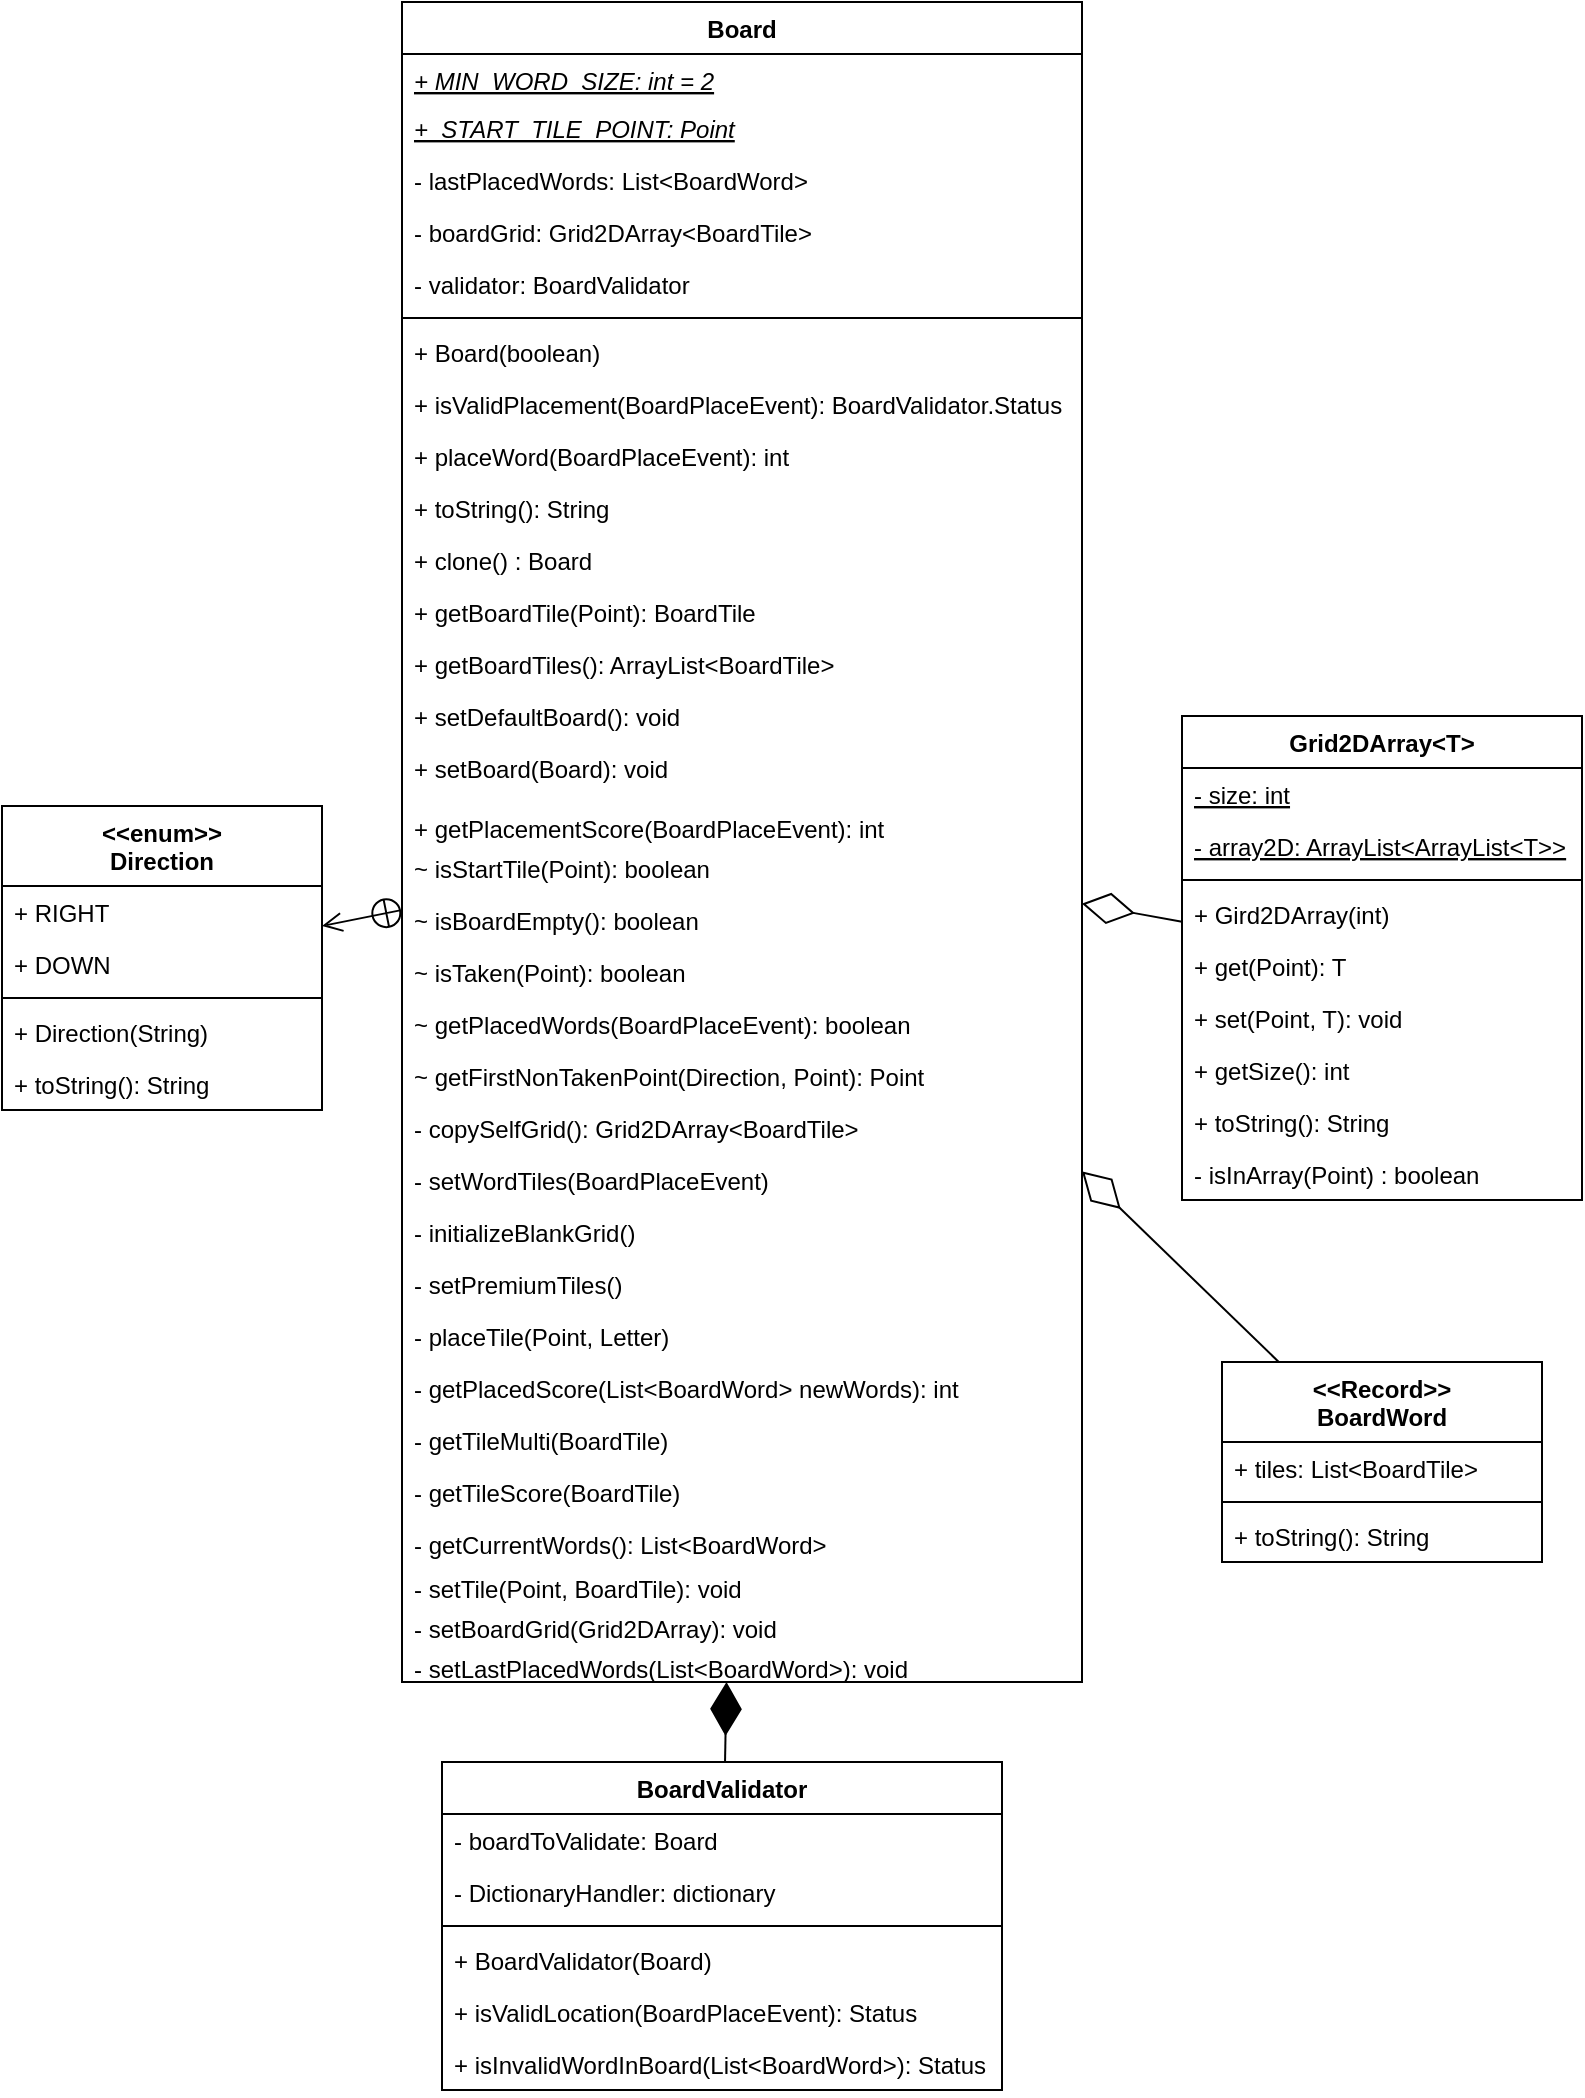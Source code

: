 <mxfile version="15.5.4" type="embed" pages="3"><diagram id="7SQBeg8-NmMNRBUi52EG" name="Board"><mxGraphModel dx="950" dy="1804" grid="1" gridSize="10" guides="1" tooltips="1" connect="1" arrows="1" fold="1" page="1" pageScale="1" pageWidth="850" pageHeight="1100" math="0" shadow="0"><root><mxCell id="0"/><mxCell id="1" parent="0"/><mxCell id="3GtVR0VW-QDkIM4Xzwnb-1" value="Board" style="swimlane;fontStyle=1;align=center;verticalAlign=top;childLayout=stackLayout;horizontal=1;startSize=26;horizontalStack=0;resizeParent=1;resizeParentMax=0;resizeLast=0;collapsible=1;marginBottom=0;" parent="1" vertex="1"><mxGeometry x="220" y="-70" width="340" height="840" as="geometry"/></mxCell><mxCell id="3GtVR0VW-QDkIM4Xzwnb-2" value="+ MIN_WORD_SIZE: int = 2" style="text;strokeColor=none;fillColor=none;align=left;verticalAlign=top;spacingLeft=4;spacingRight=4;overflow=hidden;rotatable=0;points=[[0,0.5],[1,0.5]];portConstraint=eastwest;fontStyle=6" parent="3GtVR0VW-QDkIM4Xzwnb-1" vertex="1"><mxGeometry y="26" width="340" height="24" as="geometry"/></mxCell><mxCell id="3GtVR0VW-QDkIM4Xzwnb-3" value="+  START_TILE_POINT: Point" style="text;strokeColor=none;fillColor=none;align=left;verticalAlign=top;spacingLeft=4;spacingRight=4;overflow=hidden;rotatable=0;points=[[0,0.5],[1,0.5]];portConstraint=eastwest;fontStyle=6" parent="3GtVR0VW-QDkIM4Xzwnb-1" vertex="1"><mxGeometry y="50" width="340" height="26" as="geometry"/></mxCell><mxCell id="pVLUgfRsohdtI-eY0-8A-12" value="- lastPlacedWords: List&lt;BoardWord&gt;" style="text;strokeColor=none;fillColor=none;align=left;verticalAlign=top;spacingLeft=4;spacingRight=4;overflow=hidden;rotatable=0;points=[[0,0.5],[1,0.5]];portConstraint=eastwest;" parent="3GtVR0VW-QDkIM4Xzwnb-1" vertex="1"><mxGeometry y="76" width="340" height="26" as="geometry"/></mxCell><mxCell id="pVLUgfRsohdtI-eY0-8A-14" value="- boardGrid: Grid2DArray&lt;BoardTile&gt; " style="text;strokeColor=none;fillColor=none;align=left;verticalAlign=top;spacingLeft=4;spacingRight=4;overflow=hidden;rotatable=0;points=[[0,0.5],[1,0.5]];portConstraint=eastwest;" parent="3GtVR0VW-QDkIM4Xzwnb-1" vertex="1"><mxGeometry y="102" width="340" height="26" as="geometry"/></mxCell><mxCell id="pVLUgfRsohdtI-eY0-8A-13" value="- validator: BoardValidator" style="text;strokeColor=none;fillColor=none;align=left;verticalAlign=top;spacingLeft=4;spacingRight=4;overflow=hidden;rotatable=0;points=[[0,0.5],[1,0.5]];portConstraint=eastwest;" parent="3GtVR0VW-QDkIM4Xzwnb-1" vertex="1"><mxGeometry y="128" width="340" height="26" as="geometry"/></mxCell><mxCell id="3GtVR0VW-QDkIM4Xzwnb-4" value="" style="line;strokeWidth=1;fillColor=none;align=left;verticalAlign=middle;spacingTop=-1;spacingLeft=3;spacingRight=3;rotatable=0;labelPosition=right;points=[];portConstraint=eastwest;" parent="3GtVR0VW-QDkIM4Xzwnb-1" vertex="1"><mxGeometry y="154" width="340" height="8" as="geometry"/></mxCell><mxCell id="3GtVR0VW-QDkIM4Xzwnb-5" value="+ Board(boolean)" style="text;strokeColor=none;fillColor=none;align=left;verticalAlign=top;spacingLeft=4;spacingRight=4;overflow=hidden;rotatable=0;points=[[0,0.5],[1,0.5]];portConstraint=eastwest;" parent="3GtVR0VW-QDkIM4Xzwnb-1" vertex="1"><mxGeometry y="162" width="340" height="26" as="geometry"/></mxCell><mxCell id="3GtVR0VW-QDkIM4Xzwnb-6" value="+ isValidPlacement(BoardPlaceEvent): BoardValidator.Status" style="text;strokeColor=none;fillColor=none;align=left;verticalAlign=top;spacingLeft=4;spacingRight=4;overflow=hidden;rotatable=0;points=[[0,0.5],[1,0.5]];portConstraint=eastwest;" parent="3GtVR0VW-QDkIM4Xzwnb-1" vertex="1"><mxGeometry y="188" width="340" height="26" as="geometry"/></mxCell><mxCell id="3GtVR0VW-QDkIM4Xzwnb-7" value="+ placeWord(BoardPlaceEvent): int" style="text;strokeColor=none;fillColor=none;align=left;verticalAlign=top;spacingLeft=4;spacingRight=4;overflow=hidden;rotatable=0;points=[[0,0.5],[1,0.5]];portConstraint=eastwest;" parent="3GtVR0VW-QDkIM4Xzwnb-1" vertex="1"><mxGeometry y="214" width="340" height="26" as="geometry"/></mxCell><mxCell id="AjdBSY9YLioFSN2WO----1" value="+ toString(): String" style="text;strokeColor=none;fillColor=none;align=left;verticalAlign=top;spacingLeft=4;spacingRight=4;overflow=hidden;rotatable=0;points=[[0,0.5],[1,0.5]];portConstraint=eastwest;" parent="3GtVR0VW-QDkIM4Xzwnb-1" vertex="1"><mxGeometry y="240" width="340" height="26" as="geometry"/></mxCell><mxCell id="29" value="+ clone() : Board" style="text;strokeColor=none;fillColor=none;align=left;verticalAlign=top;spacingLeft=4;spacingRight=4;overflow=hidden;rotatable=0;points=[[0,0.5],[1,0.5]];portConstraint=eastwest;" parent="3GtVR0VW-QDkIM4Xzwnb-1" vertex="1"><mxGeometry y="266" width="340" height="26" as="geometry"/></mxCell><mxCell id="31" value="+ getBoardTile(Point): BoardTile" style="text;strokeColor=none;fillColor=none;align=left;verticalAlign=top;spacingLeft=4;spacingRight=4;overflow=hidden;rotatable=0;points=[[0,0.5],[1,0.5]];portConstraint=eastwest;" vertex="1" parent="3GtVR0VW-QDkIM4Xzwnb-1"><mxGeometry y="292" width="340" height="26" as="geometry"/></mxCell><mxCell id="pVLUgfRsohdtI-eY0-8A-10" value="+ getBoardTiles(): ArrayList&lt;BoardTile&gt;" style="text;strokeColor=none;fillColor=none;align=left;verticalAlign=top;spacingLeft=4;spacingRight=4;overflow=hidden;rotatable=0;points=[[0,0.5],[1,0.5]];portConstraint=eastwest;" parent="3GtVR0VW-QDkIM4Xzwnb-1" vertex="1"><mxGeometry y="318" width="340" height="26" as="geometry"/></mxCell><mxCell id="32" value="+ setDefaultBoard(): void" style="text;strokeColor=none;fillColor=none;align=left;verticalAlign=top;spacingLeft=4;spacingRight=4;overflow=hidden;rotatable=0;points=[[0,0.5],[1,0.5]];portConstraint=eastwest;" vertex="1" parent="3GtVR0VW-QDkIM4Xzwnb-1"><mxGeometry y="344" width="340" height="26" as="geometry"/></mxCell><mxCell id="pVLUgfRsohdtI-eY0-8A-9" value="+ setBoard(Board): void" style="text;strokeColor=none;fillColor=none;align=left;verticalAlign=top;spacingLeft=4;spacingRight=4;overflow=hidden;rotatable=0;points=[[0,0.5],[1,0.5]];portConstraint=eastwest;" parent="3GtVR0VW-QDkIM4Xzwnb-1" vertex="1"><mxGeometry y="370" width="340" height="30" as="geometry"/></mxCell><mxCell id="34" value="+ getPlacementScore(BoardPlaceEvent): int" style="text;strokeColor=none;fillColor=none;align=left;verticalAlign=top;spacingLeft=4;spacingRight=4;overflow=hidden;rotatable=0;points=[[0,0.5],[1,0.5]];portConstraint=eastwest;" vertex="1" parent="3GtVR0VW-QDkIM4Xzwnb-1"><mxGeometry y="400" width="340" height="20" as="geometry"/></mxCell><mxCell id="sT7uKw7CB1w0icW3DQVC-3" value="~ isStartTile(Point): boolean" style="text;strokeColor=none;fillColor=none;align=left;verticalAlign=top;spacingLeft=4;spacingRight=4;overflow=hidden;rotatable=0;points=[[0,0.5],[1,0.5]];portConstraint=eastwest;" parent="3GtVR0VW-QDkIM4Xzwnb-1" vertex="1"><mxGeometry y="420" width="340" height="26" as="geometry"/></mxCell><mxCell id="sT7uKw7CB1w0icW3DQVC-4" value="~ isBoardEmpty(): boolean" style="text;strokeColor=none;fillColor=none;align=left;verticalAlign=top;spacingLeft=4;spacingRight=4;overflow=hidden;rotatable=0;points=[[0,0.5],[1,0.5]];portConstraint=eastwest;" parent="3GtVR0VW-QDkIM4Xzwnb-1" vertex="1"><mxGeometry y="446" width="340" height="26" as="geometry"/></mxCell><mxCell id="sT7uKw7CB1w0icW3DQVC-5" value="~ isTaken(Point): boolean" style="text;strokeColor=none;fillColor=none;align=left;verticalAlign=top;spacingLeft=4;spacingRight=4;overflow=hidden;rotatable=0;points=[[0,0.5],[1,0.5]];portConstraint=eastwest;" parent="3GtVR0VW-QDkIM4Xzwnb-1" vertex="1"><mxGeometry y="472" width="340" height="26" as="geometry"/></mxCell><mxCell id="sT7uKw7CB1w0icW3DQVC-6" value="~ getPlacedWords(BoardPlaceEvent): boolean" style="text;strokeColor=none;fillColor=none;align=left;verticalAlign=top;spacingLeft=4;spacingRight=4;overflow=hidden;rotatable=0;points=[[0,0.5],[1,0.5]];portConstraint=eastwest;" parent="3GtVR0VW-QDkIM4Xzwnb-1" vertex="1"><mxGeometry y="498" width="340" height="26" as="geometry"/></mxCell><mxCell id="pVLUgfRsohdtI-eY0-8A-1" value="~ getFirstNonTakenPoint(Direction, Point): Point" style="text;strokeColor=none;fillColor=none;align=left;verticalAlign=top;spacingLeft=4;spacingRight=4;overflow=hidden;rotatable=0;points=[[0,0.5],[1,0.5]];portConstraint=eastwest;" parent="3GtVR0VW-QDkIM4Xzwnb-1" vertex="1"><mxGeometry y="524" width="340" height="26" as="geometry"/></mxCell><mxCell id="sT7uKw7CB1w0icW3DQVC-7" value="- copySelfGrid(): Grid2DArray&lt;BoardTile&gt;" style="text;strokeColor=none;fillColor=none;align=left;verticalAlign=top;spacingLeft=4;spacingRight=4;overflow=hidden;rotatable=0;points=[[0,0.5],[1,0.5]];portConstraint=eastwest;" parent="3GtVR0VW-QDkIM4Xzwnb-1" vertex="1"><mxGeometry y="550" width="340" height="26" as="geometry"/></mxCell><mxCell id="pVLUgfRsohdtI-eY0-8A-2" value="- setWordTiles(BoardPlaceEvent)" style="text;strokeColor=none;fillColor=none;align=left;verticalAlign=top;spacingLeft=4;spacingRight=4;overflow=hidden;rotatable=0;points=[[0,0.5],[1,0.5]];portConstraint=eastwest;" parent="3GtVR0VW-QDkIM4Xzwnb-1" vertex="1"><mxGeometry y="576" width="340" height="26" as="geometry"/></mxCell><mxCell id="pVLUgfRsohdtI-eY0-8A-3" value="- initializeBlankGrid()" style="text;strokeColor=none;fillColor=none;align=left;verticalAlign=top;spacingLeft=4;spacingRight=4;overflow=hidden;rotatable=0;points=[[0,0.5],[1,0.5]];portConstraint=eastwest;" parent="3GtVR0VW-QDkIM4Xzwnb-1" vertex="1"><mxGeometry y="602" width="340" height="26" as="geometry"/></mxCell><mxCell id="pVLUgfRsohdtI-eY0-8A-4" value="- setPremiumTiles()" style="text;strokeColor=none;fillColor=none;align=left;verticalAlign=top;spacingLeft=4;spacingRight=4;overflow=hidden;rotatable=0;points=[[0,0.5],[1,0.5]];portConstraint=eastwest;" parent="3GtVR0VW-QDkIM4Xzwnb-1" vertex="1"><mxGeometry y="628" width="340" height="26" as="geometry"/></mxCell><mxCell id="pVLUgfRsohdtI-eY0-8A-5" value="- placeTile(Point, Letter)" style="text;strokeColor=none;fillColor=none;align=left;verticalAlign=top;spacingLeft=4;spacingRight=4;overflow=hidden;rotatable=0;points=[[0,0.5],[1,0.5]];portConstraint=eastwest;" parent="3GtVR0VW-QDkIM4Xzwnb-1" vertex="1"><mxGeometry y="654" width="340" height="26" as="geometry"/></mxCell><mxCell id="pVLUgfRsohdtI-eY0-8A-6" value="- getPlacedScore(List&lt;BoardWord&gt; newWords): int" style="text;strokeColor=none;fillColor=none;align=left;verticalAlign=top;spacingLeft=4;spacingRight=4;overflow=hidden;rotatable=0;points=[[0,0.5],[1,0.5]];portConstraint=eastwest;" parent="3GtVR0VW-QDkIM4Xzwnb-1" vertex="1"><mxGeometry y="680" width="340" height="26" as="geometry"/></mxCell><mxCell id="pVLUgfRsohdtI-eY0-8A-7" value="- getTileMulti(BoardTile)" style="text;strokeColor=none;fillColor=none;align=left;verticalAlign=top;spacingLeft=4;spacingRight=4;overflow=hidden;rotatable=0;points=[[0,0.5],[1,0.5]];portConstraint=eastwest;" parent="3GtVR0VW-QDkIM4Xzwnb-1" vertex="1"><mxGeometry y="706" width="340" height="26" as="geometry"/></mxCell><mxCell id="pVLUgfRsohdtI-eY0-8A-8" value="- getTileScore(BoardTile)" style="text;strokeColor=none;fillColor=none;align=left;verticalAlign=top;spacingLeft=4;spacingRight=4;overflow=hidden;rotatable=0;points=[[0,0.5],[1,0.5]];portConstraint=eastwest;" parent="3GtVR0VW-QDkIM4Xzwnb-1" vertex="1"><mxGeometry y="732" width="340" height="26" as="geometry"/></mxCell><mxCell id="33" value="- getCurrentWords(): List&lt;BoardWord&gt;" style="text;strokeColor=none;fillColor=none;align=left;verticalAlign=top;spacingLeft=4;spacingRight=4;overflow=hidden;rotatable=0;points=[[0,0.5],[1,0.5]];portConstraint=eastwest;" vertex="1" parent="3GtVR0VW-QDkIM4Xzwnb-1"><mxGeometry y="758" width="340" height="22" as="geometry"/></mxCell><mxCell id="35" value="- setTile(Point, BoardTile): void" style="text;strokeColor=none;fillColor=none;align=left;verticalAlign=top;spacingLeft=4;spacingRight=4;overflow=hidden;rotatable=0;points=[[0,0.5],[1,0.5]];portConstraint=eastwest;" vertex="1" parent="3GtVR0VW-QDkIM4Xzwnb-1"><mxGeometry y="780" width="340" height="20" as="geometry"/></mxCell><mxCell id="36" value="- setBoardGrid(Grid2DArray): void" style="text;strokeColor=none;fillColor=none;align=left;verticalAlign=top;spacingLeft=4;spacingRight=4;overflow=hidden;rotatable=0;points=[[0,0.5],[1,0.5]];portConstraint=eastwest;" vertex="1" parent="3GtVR0VW-QDkIM4Xzwnb-1"><mxGeometry y="800" width="340" height="20" as="geometry"/></mxCell><mxCell id="37" value="- setLastPlacedWords(List&lt;BoardWord&gt;): void" style="text;strokeColor=none;fillColor=none;align=left;verticalAlign=top;spacingLeft=4;spacingRight=4;overflow=hidden;rotatable=0;points=[[0,0.5],[1,0.5]];portConstraint=eastwest;" vertex="1" parent="3GtVR0VW-QDkIM4Xzwnb-1"><mxGeometry y="820" width="340" height="20" as="geometry"/></mxCell><mxCell id="3GtVR0VW-QDkIM4Xzwnb-8" value="&lt;&lt;enum&gt;&gt;&#10;Direction" style="swimlane;fontStyle=1;align=center;verticalAlign=top;childLayout=stackLayout;horizontal=1;startSize=40;horizontalStack=0;resizeParent=1;resizeParentMax=0;resizeLast=0;collapsible=1;marginBottom=0;" parent="1" vertex="1"><mxGeometry x="20" y="332" width="160" height="152" as="geometry"/></mxCell><mxCell id="3GtVR0VW-QDkIM4Xzwnb-9" value="+ RIGHT" style="text;strokeColor=none;fillColor=none;align=left;verticalAlign=top;spacingLeft=4;spacingRight=4;overflow=hidden;rotatable=0;points=[[0,0.5],[1,0.5]];portConstraint=eastwest;" parent="3GtVR0VW-QDkIM4Xzwnb-8" vertex="1"><mxGeometry y="40" width="160" height="26" as="geometry"/></mxCell><mxCell id="3GtVR0VW-QDkIM4Xzwnb-10" value="+ DOWN" style="text;strokeColor=none;fillColor=none;align=left;verticalAlign=top;spacingLeft=4;spacingRight=4;overflow=hidden;rotatable=0;points=[[0,0.5],[1,0.5]];portConstraint=eastwest;" parent="3GtVR0VW-QDkIM4Xzwnb-8" vertex="1"><mxGeometry y="66" width="160" height="26" as="geometry"/></mxCell><mxCell id="3GtVR0VW-QDkIM4Xzwnb-11" value="" style="line;strokeWidth=1;fillColor=none;align=left;verticalAlign=middle;spacingTop=-1;spacingLeft=3;spacingRight=3;rotatable=0;labelPosition=right;points=[];portConstraint=eastwest;" parent="3GtVR0VW-QDkIM4Xzwnb-8" vertex="1"><mxGeometry y="92" width="160" height="8" as="geometry"/></mxCell><mxCell id="3GtVR0VW-QDkIM4Xzwnb-12" value="+ Direction(String)" style="text;strokeColor=none;fillColor=none;align=left;verticalAlign=top;spacingLeft=4;spacingRight=4;overflow=hidden;rotatable=0;points=[[0,0.5],[1,0.5]];portConstraint=eastwest;" parent="3GtVR0VW-QDkIM4Xzwnb-8" vertex="1"><mxGeometry y="100" width="160" height="26" as="geometry"/></mxCell><mxCell id="3GtVR0VW-QDkIM4Xzwnb-13" value="+ toString(): String" style="text;strokeColor=none;fillColor=none;align=left;verticalAlign=top;spacingLeft=4;spacingRight=4;overflow=hidden;rotatable=0;points=[[0,0.5],[1,0.5]];portConstraint=eastwest;" parent="3GtVR0VW-QDkIM4Xzwnb-8" vertex="1"><mxGeometry y="126" width="160" height="26" as="geometry"/></mxCell><mxCell id="3GtVR0VW-QDkIM4Xzwnb-14" value="" style="endArrow=open;startArrow=circlePlus;endFill=0;startFill=0;endSize=8;html=1;rounded=0;" parent="1" source="3GtVR0VW-QDkIM4Xzwnb-1" target="3GtVR0VW-QDkIM4Xzwnb-8" edge="1"><mxGeometry width="160" relative="1" as="geometry"><mxPoint x="290" y="60" as="sourcePoint"/><mxPoint x="220" y="160" as="targetPoint"/></mxGeometry></mxCell><mxCell id="2" value="BoardValidator" style="swimlane;fontStyle=1;align=center;verticalAlign=top;childLayout=stackLayout;horizontal=1;startSize=26;horizontalStack=0;resizeParent=1;resizeParentMax=0;resizeLast=0;collapsible=1;marginBottom=0;" parent="1" vertex="1"><mxGeometry x="240" y="810" width="280" height="164" as="geometry"/></mxCell><mxCell id="3" value="- boardToValidate: Board&#10;" style="text;strokeColor=none;fillColor=none;align=left;verticalAlign=top;spacingLeft=4;spacingRight=4;overflow=hidden;rotatable=0;points=[[0,0.5],[1,0.5]];portConstraint=eastwest;" parent="2" vertex="1"><mxGeometry y="26" width="280" height="26" as="geometry"/></mxCell><mxCell id="4" value="- DictionaryHandler: dictionary" style="text;strokeColor=none;fillColor=none;align=left;verticalAlign=top;spacingLeft=4;spacingRight=4;overflow=hidden;rotatable=0;points=[[0,0.5],[1,0.5]];portConstraint=eastwest;" parent="2" vertex="1"><mxGeometry y="52" width="280" height="26" as="geometry"/></mxCell><mxCell id="5" value="" style="line;strokeWidth=1;fillColor=none;align=left;verticalAlign=middle;spacingTop=-1;spacingLeft=3;spacingRight=3;rotatable=0;labelPosition=right;points=[];portConstraint=eastwest;" parent="2" vertex="1"><mxGeometry y="78" width="280" height="8" as="geometry"/></mxCell><mxCell id="6" value="+ BoardValidator(Board)" style="text;strokeColor=none;fillColor=none;align=left;verticalAlign=top;spacingLeft=4;spacingRight=4;overflow=hidden;rotatable=0;points=[[0,0.5],[1,0.5]];portConstraint=eastwest;" parent="2" vertex="1"><mxGeometry y="86" width="280" height="26" as="geometry"/></mxCell><mxCell id="7" value="+ isValidLocation(BoardPlaceEvent): Status" style="text;strokeColor=none;fillColor=none;align=left;verticalAlign=top;spacingLeft=4;spacingRight=4;overflow=hidden;rotatable=0;points=[[0,0.5],[1,0.5]];portConstraint=eastwest;" parent="2" vertex="1"><mxGeometry y="112" width="280" height="26" as="geometry"/></mxCell><mxCell id="8" value="+ isInvalidWordInBoard(List&lt;BoardWord&gt;): Status" style="text;strokeColor=none;fillColor=none;align=left;verticalAlign=top;spacingLeft=4;spacingRight=4;overflow=hidden;rotatable=0;points=[[0,0.5],[1,0.5]];portConstraint=eastwest;" parent="2" vertex="1"><mxGeometry y="138" width="280" height="26" as="geometry"/></mxCell><mxCell id="10" value="" style="endArrow=diamondThin;endFill=1;endSize=24;html=1;rounded=0;" parent="1" source="2" target="3GtVR0VW-QDkIM4Xzwnb-1" edge="1"><mxGeometry width="160" relative="1" as="geometry"><mxPoint x="340" y="350" as="sourcePoint"/><mxPoint x="640" y="300" as="targetPoint"/></mxGeometry></mxCell><mxCell id="11" value="Grid2DArray&lt;T&gt;" style="swimlane;fontStyle=1;align=center;verticalAlign=top;childLayout=stackLayout;horizontal=1;startSize=26;horizontalStack=0;resizeParent=1;resizeParentMax=0;resizeLast=0;collapsible=1;marginBottom=0;" parent="1" vertex="1"><mxGeometry x="610" y="287" width="200" height="242" as="geometry"/></mxCell><mxCell id="12" value="- size: int" style="text;strokeColor=none;fillColor=none;align=left;verticalAlign=top;spacingLeft=4;spacingRight=4;overflow=hidden;rotatable=0;points=[[0,0.5],[1,0.5]];portConstraint=eastwest;fontStyle=4" parent="11" vertex="1"><mxGeometry y="26" width="200" height="26" as="geometry"/></mxCell><mxCell id="13" value="- array2D: ArrayList&lt;ArrayList&lt;T&gt;&gt;" style="text;strokeColor=none;fillColor=none;align=left;verticalAlign=top;spacingLeft=4;spacingRight=4;overflow=hidden;rotatable=0;points=[[0,0.5],[1,0.5]];portConstraint=eastwest;fontStyle=4" parent="11" vertex="1"><mxGeometry y="52" width="200" height="26" as="geometry"/></mxCell><mxCell id="14" value="" style="line;strokeWidth=1;fillColor=none;align=left;verticalAlign=middle;spacingTop=-1;spacingLeft=3;spacingRight=3;rotatable=0;labelPosition=right;points=[];portConstraint=eastwest;" parent="11" vertex="1"><mxGeometry y="78" width="200" height="8" as="geometry"/></mxCell><mxCell id="15" value="+ Gird2DArray(int)" style="text;strokeColor=none;fillColor=none;align=left;verticalAlign=top;spacingLeft=4;spacingRight=4;overflow=hidden;rotatable=0;points=[[0,0.5],[1,0.5]];portConstraint=eastwest;" parent="11" vertex="1"><mxGeometry y="86" width="200" height="26" as="geometry"/></mxCell><mxCell id="16" value="+ get(Point): T" style="text;strokeColor=none;fillColor=none;align=left;verticalAlign=top;spacingLeft=4;spacingRight=4;overflow=hidden;rotatable=0;points=[[0,0.5],[1,0.5]];portConstraint=eastwest;" parent="11" vertex="1"><mxGeometry y="112" width="200" height="26" as="geometry"/></mxCell><mxCell id="17" value="+ set(Point, T): void" style="text;strokeColor=none;fillColor=none;align=left;verticalAlign=top;spacingLeft=4;spacingRight=4;overflow=hidden;rotatable=0;points=[[0,0.5],[1,0.5]];portConstraint=eastwest;" parent="11" vertex="1"><mxGeometry y="138" width="200" height="26" as="geometry"/></mxCell><mxCell id="18" value="+ getSize(): int" style="text;strokeColor=none;fillColor=none;align=left;verticalAlign=top;spacingLeft=4;spacingRight=4;overflow=hidden;rotatable=0;points=[[0,0.5],[1,0.5]];portConstraint=eastwest;" parent="11" vertex="1"><mxGeometry y="164" width="200" height="26" as="geometry"/></mxCell><mxCell id="19" value="+ toString(): String" style="text;strokeColor=none;fillColor=none;align=left;verticalAlign=top;spacingLeft=4;spacingRight=4;overflow=hidden;rotatable=0;points=[[0,0.5],[1,0.5]];portConstraint=eastwest;" parent="11" vertex="1"><mxGeometry y="190" width="200" height="26" as="geometry"/></mxCell><mxCell id="20" value="- isInArray(Point) : boolean" style="text;strokeColor=none;fillColor=none;align=left;verticalAlign=top;spacingLeft=4;spacingRight=4;overflow=hidden;rotatable=0;points=[[0,0.5],[1,0.5]];portConstraint=eastwest;" parent="11" vertex="1"><mxGeometry y="216" width="200" height="26" as="geometry"/></mxCell><mxCell id="23" value="" style="endArrow=diamondThin;endFill=0;endSize=24;html=1;rounded=0;" parent="1" source="11" target="3GtVR0VW-QDkIM4Xzwnb-1" edge="1"><mxGeometry width="160" relative="1" as="geometry"><mxPoint x="410" y="250" as="sourcePoint"/><mxPoint x="420" y="90" as="targetPoint"/></mxGeometry></mxCell><mxCell id="24" value="&lt;&lt;Record&gt;&gt;&#10;BoardWord" style="swimlane;fontStyle=1;align=center;verticalAlign=top;childLayout=stackLayout;horizontal=1;startSize=40;horizontalStack=0;resizeParent=1;resizeParentMax=0;resizeLast=0;collapsible=1;marginBottom=0;" parent="1" vertex="1"><mxGeometry x="630" y="610" width="160" height="100" as="geometry"/></mxCell><mxCell id="25" value="+ tiles: List&lt;BoardTile&gt;" style="text;strokeColor=none;fillColor=none;align=left;verticalAlign=top;spacingLeft=4;spacingRight=4;overflow=hidden;rotatable=0;points=[[0,0.5],[1,0.5]];portConstraint=eastwest;" parent="24" vertex="1"><mxGeometry y="40" width="160" height="26" as="geometry"/></mxCell><mxCell id="26" value="" style="line;strokeWidth=1;fillColor=none;align=left;verticalAlign=middle;spacingTop=-1;spacingLeft=3;spacingRight=3;rotatable=0;labelPosition=right;points=[];portConstraint=eastwest;" parent="24" vertex="1"><mxGeometry y="66" width="160" height="8" as="geometry"/></mxCell><mxCell id="27" value="+ toString(): String" style="text;strokeColor=none;fillColor=none;align=left;verticalAlign=top;spacingLeft=4;spacingRight=4;overflow=hidden;rotatable=0;points=[[0,0.5],[1,0.5]];portConstraint=eastwest;" parent="24" vertex="1"><mxGeometry y="74" width="160" height="26" as="geometry"/></mxCell><mxCell id="28" value="" style="endArrow=diamondThin;endFill=0;endSize=24;html=1;rounded=0;" parent="1" source="24" target="3GtVR0VW-QDkIM4Xzwnb-1" edge="1"><mxGeometry width="160" relative="1" as="geometry"><mxPoint x="660" y="770" as="sourcePoint"/><mxPoint x="610" y="770" as="targetPoint"/></mxGeometry></mxCell></root></mxGraphModel></diagram><diagram id="0kUheaF3s_oTYIpv5bhT" name="Package-Private Board"><mxGraphModel dx="1614" dy="1061" grid="1" gridSize="10" guides="1" tooltips="1" connect="1" arrows="1" fold="1" page="1" pageScale="1" pageWidth="850" pageHeight="1100" math="0" shadow="0"><root><mxCell id="ktofCeJ7xlvYMQVk22QA-0"/><mxCell id="ktofCeJ7xlvYMQVk22QA-1" parent="ktofCeJ7xlvYMQVk22QA-0"/><mxCell id="2kCUc1td7e-UeEeqGeQy-0" value="Board" style="swimlane;fontStyle=1;align=center;verticalAlign=top;childLayout=stackLayout;horizontal=1;startSize=26;horizontalStack=0;resizeParent=1;resizeParentMax=0;resizeLast=0;collapsible=1;marginBottom=0;" parent="ktofCeJ7xlvYMQVk22QA-1" vertex="1"><mxGeometry x="390" y="60" width="270" height="164" as="geometry"/></mxCell><mxCell id="2kCUc1td7e-UeEeqGeQy-2" value="" style="line;strokeWidth=1;fillColor=none;align=left;verticalAlign=middle;spacingTop=-1;spacingLeft=3;spacingRight=3;rotatable=0;labelPosition=right;points=[];portConstraint=eastwest;" parent="2kCUc1td7e-UeEeqGeQy-0" vertex="1"><mxGeometry y="26" width="270" height="8" as="geometry"/></mxCell><mxCell id="2kCUc1td7e-UeEeqGeQy-3" value="~ isStartTile(Point): boolean" style="text;strokeColor=none;fillColor=none;align=left;verticalAlign=top;spacingLeft=4;spacingRight=4;overflow=hidden;rotatable=0;points=[[0,0.5],[1,0.5]];portConstraint=eastwest;" parent="2kCUc1td7e-UeEeqGeQy-0" vertex="1"><mxGeometry y="34" width="270" height="26" as="geometry"/></mxCell><mxCell id="2kCUc1td7e-UeEeqGeQy-4" value="~ isBoardEmpty(): boolean" style="text;strokeColor=none;fillColor=none;align=left;verticalAlign=top;spacingLeft=4;spacingRight=4;overflow=hidden;rotatable=0;points=[[0,0.5],[1,0.5]];portConstraint=eastwest;" parent="2kCUc1td7e-UeEeqGeQy-0" vertex="1"><mxGeometry y="60" width="270" height="26" as="geometry"/></mxCell><mxCell id="2kCUc1td7e-UeEeqGeQy-5" value="~ isTaken(Point): boolean" style="text;strokeColor=none;fillColor=none;align=left;verticalAlign=top;spacingLeft=4;spacingRight=4;overflow=hidden;rotatable=0;points=[[0,0.5],[1,0.5]];portConstraint=eastwest;" parent="2kCUc1td7e-UeEeqGeQy-0" vertex="1"><mxGeometry y="86" width="270" height="26" as="geometry"/></mxCell><mxCell id="2kCUc1td7e-UeEeqGeQy-6" value="~ getPlacedWords(BoardPlaceEvent): boolean" style="text;strokeColor=none;fillColor=none;align=left;verticalAlign=top;spacingLeft=4;spacingRight=4;overflow=hidden;rotatable=0;points=[[0,0.5],[1,0.5]];portConstraint=eastwest;" parent="2kCUc1td7e-UeEeqGeQy-0" vertex="1"><mxGeometry y="112" width="270" height="26" as="geometry"/></mxCell><mxCell id="xPUl4rVVCjryGCxN2CGG-1" value="~ getFirstNonTakenPoint(Direction, Point): Point" style="text;strokeColor=none;fillColor=none;align=left;verticalAlign=top;spacingLeft=4;spacingRight=4;overflow=hidden;rotatable=0;points=[[0,0.5],[1,0.5]];portConstraint=eastwest;" parent="2kCUc1td7e-UeEeqGeQy-0" vertex="1"><mxGeometry y="138" width="270" height="26" as="geometry"/></mxCell></root></mxGraphModel></diagram><diagram id="9KoMzKN5wPC7EBhcTlWR" name="Public Board"><mxGraphModel dx="1614" dy="1061" grid="1" gridSize="10" guides="1" tooltips="1" connect="1" arrows="1" fold="1" page="1" pageScale="1" pageWidth="850" pageHeight="1100" math="0" shadow="0"><root><mxCell id="tyPt18imVkpfdSQhNwZi-0"/><mxCell id="tyPt18imVkpfdSQhNwZi-1" parent="tyPt18imVkpfdSQhNwZi-0"/><mxCell id="qsSnh5o6wnB4-fUa2c6j-0" value="Board" style="swimlane;fontStyle=1;align=center;verticalAlign=top;childLayout=stackLayout;horizontal=1;startSize=26;horizontalStack=0;resizeParent=1;resizeParentMax=0;resizeLast=0;collapsible=1;marginBottom=0;" parent="tyPt18imVkpfdSQhNwZi-1" vertex="1"><mxGeometry x="430" y="50" width="340" height="188" as="geometry"/></mxCell><mxCell id="qsSnh5o6wnB4-fUa2c6j-1" value="+ MIN_WORD_SIZE: int = 2" style="text;strokeColor=none;fillColor=none;align=left;verticalAlign=top;spacingLeft=4;spacingRight=4;overflow=hidden;rotatable=0;points=[[0,0.5],[1,0.5]];portConstraint=eastwest;fontStyle=6" parent="qsSnh5o6wnB4-fUa2c6j-0" vertex="1"><mxGeometry y="26" width="340" height="24" as="geometry"/></mxCell><mxCell id="bcJJwIOo25nH8RLw-m7c-0" value="+  START_TILE_POINT: Point" style="text;strokeColor=none;fillColor=none;align=left;verticalAlign=top;spacingLeft=4;spacingRight=4;overflow=hidden;rotatable=0;points=[[0,0.5],[1,0.5]];portConstraint=eastwest;fontStyle=6" parent="qsSnh5o6wnB4-fUa2c6j-0" vertex="1"><mxGeometry y="50" width="340" height="26" as="geometry"/></mxCell><mxCell id="qsSnh5o6wnB4-fUa2c6j-2" value="" style="line;strokeWidth=1;fillColor=none;align=left;verticalAlign=middle;spacingTop=-1;spacingLeft=3;spacingRight=3;rotatable=0;labelPosition=right;points=[];portConstraint=eastwest;" parent="qsSnh5o6wnB4-fUa2c6j-0" vertex="1"><mxGeometry y="76" width="340" height="8" as="geometry"/></mxCell><mxCell id="qsSnh5o6wnB4-fUa2c6j-7" value="+ Board(boolean)" style="text;strokeColor=none;fillColor=none;align=left;verticalAlign=top;spacingLeft=4;spacingRight=4;overflow=hidden;rotatable=0;points=[[0,0.5],[1,0.5]];portConstraint=eastwest;" parent="qsSnh5o6wnB4-fUa2c6j-0" vertex="1"><mxGeometry y="84" width="340" height="26" as="geometry"/></mxCell><mxCell id="bcJJwIOo25nH8RLw-m7c-3" value="+ isValidPlacement(BoardPlaceEvent): BoardValidator.Status" style="text;strokeColor=none;fillColor=none;align=left;verticalAlign=top;spacingLeft=4;spacingRight=4;overflow=hidden;rotatable=0;points=[[0,0.5],[1,0.5]];portConstraint=eastwest;" parent="qsSnh5o6wnB4-fUa2c6j-0" vertex="1"><mxGeometry y="110" width="340" height="26" as="geometry"/></mxCell><mxCell id="bcJJwIOo25nH8RLw-m7c-4" value="+ placeWord(BoardPlaceEvent): int" style="text;strokeColor=none;fillColor=none;align=left;verticalAlign=top;spacingLeft=4;spacingRight=4;overflow=hidden;rotatable=0;points=[[0,0.5],[1,0.5]];portConstraint=eastwest;" parent="qsSnh5o6wnB4-fUa2c6j-0" vertex="1"><mxGeometry y="136" width="340" height="26" as="geometry"/></mxCell><mxCell id="PlZPtJyrFpkQMaGi1U0T-0" value="+ toString(): String" style="text;strokeColor=none;fillColor=none;align=left;verticalAlign=top;spacingLeft=4;spacingRight=4;overflow=hidden;rotatable=0;points=[[0,0.5],[1,0.5]];portConstraint=eastwest;" parent="qsSnh5o6wnB4-fUa2c6j-0" vertex="1"><mxGeometry y="162" width="340" height="26" as="geometry"/></mxCell><mxCell id="bcJJwIOo25nH8RLw-m7c-5" value="&lt;&lt;enum&gt;&gt;&#10;Direction" style="swimlane;fontStyle=1;align=center;verticalAlign=top;childLayout=stackLayout;horizontal=1;startSize=40;horizontalStack=0;resizeParent=1;resizeParentMax=0;resizeLast=0;collapsible=1;marginBottom=0;" parent="tyPt18imVkpfdSQhNwZi-1" vertex="1"><mxGeometry x="160" y="50" width="160" height="152" as="geometry"/></mxCell><mxCell id="bcJJwIOo25nH8RLw-m7c-9" value="+ RIGHT" style="text;strokeColor=none;fillColor=none;align=left;verticalAlign=top;spacingLeft=4;spacingRight=4;overflow=hidden;rotatable=0;points=[[0,0.5],[1,0.5]];portConstraint=eastwest;" parent="bcJJwIOo25nH8RLw-m7c-5" vertex="1"><mxGeometry y="40" width="160" height="26" as="geometry"/></mxCell><mxCell id="bcJJwIOo25nH8RLw-m7c-6" value="+ DOWN" style="text;strokeColor=none;fillColor=none;align=left;verticalAlign=top;spacingLeft=4;spacingRight=4;overflow=hidden;rotatable=0;points=[[0,0.5],[1,0.5]];portConstraint=eastwest;" parent="bcJJwIOo25nH8RLw-m7c-5" vertex="1"><mxGeometry y="66" width="160" height="26" as="geometry"/></mxCell><mxCell id="bcJJwIOo25nH8RLw-m7c-7" value="" style="line;strokeWidth=1;fillColor=none;align=left;verticalAlign=middle;spacingTop=-1;spacingLeft=3;spacingRight=3;rotatable=0;labelPosition=right;points=[];portConstraint=eastwest;" parent="bcJJwIOo25nH8RLw-m7c-5" vertex="1"><mxGeometry y="92" width="160" height="8" as="geometry"/></mxCell><mxCell id="bcJJwIOo25nH8RLw-m7c-8" value="+ Direction(String)" style="text;strokeColor=none;fillColor=none;align=left;verticalAlign=top;spacingLeft=4;spacingRight=4;overflow=hidden;rotatable=0;points=[[0,0.5],[1,0.5]];portConstraint=eastwest;" parent="bcJJwIOo25nH8RLw-m7c-5" vertex="1"><mxGeometry y="100" width="160" height="26" as="geometry"/></mxCell><mxCell id="bcJJwIOo25nH8RLw-m7c-10" value="+ toString(): String" style="text;strokeColor=none;fillColor=none;align=left;verticalAlign=top;spacingLeft=4;spacingRight=4;overflow=hidden;rotatable=0;points=[[0,0.5],[1,0.5]];portConstraint=eastwest;" parent="bcJJwIOo25nH8RLw-m7c-5" vertex="1"><mxGeometry y="126" width="160" height="26" as="geometry"/></mxCell><mxCell id="bcJJwIOo25nH8RLw-m7c-11" value="" style="endArrow=open;startArrow=circlePlus;endFill=0;startFill=0;endSize=8;html=1;rounded=0;" parent="tyPt18imVkpfdSQhNwZi-1" source="qsSnh5o6wnB4-fUa2c6j-0" target="bcJJwIOo25nH8RLw-m7c-5" edge="1"><mxGeometry width="160" relative="1" as="geometry"><mxPoint x="420" y="70" as="sourcePoint"/><mxPoint x="350" y="170" as="targetPoint"/></mxGeometry></mxCell></root></mxGraphModel></diagram></mxfile>